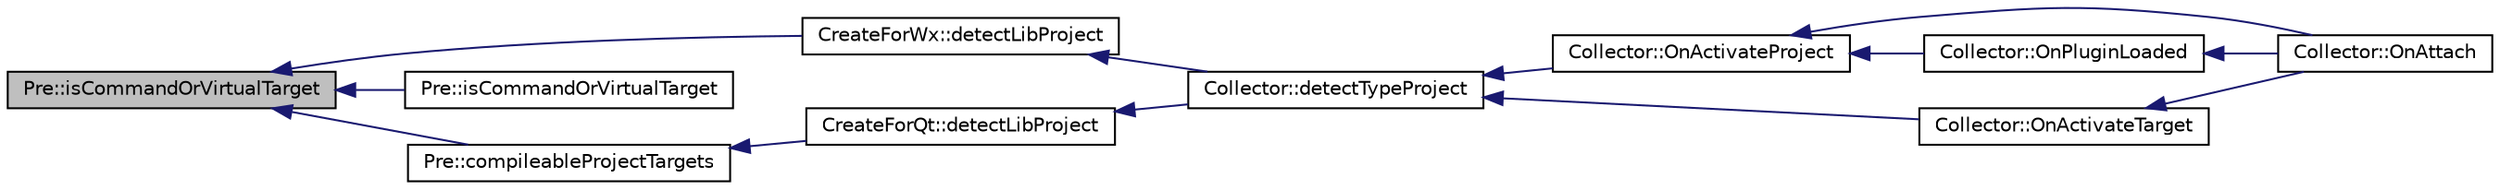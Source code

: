 digraph "Pre::isCommandOrVirtualTarget"
{
  edge [fontname="Helvetica",fontsize="10",labelfontname="Helvetica",labelfontsize="10"];
  node [fontname="Helvetica",fontsize="10",shape=record];
  rankdir="LR";
  Node599 [label="Pre::isCommandOrVirtualTarget",height=0.2,width=0.4,color="black", fillcolor="grey75", style="filled", fontcolor="black"];
  Node599 -> Node600 [dir="back",color="midnightblue",fontsize="10",style="solid",fontname="Helvetica"];
  Node600 [label="CreateForWx::detectLibProject",height=0.2,width=0.4,color="black", fillcolor="white", style="filled",URL="$class_create_for_wx.html#a554fd7950577ce2a0ce22f921f8ef7b9",tooltip="Detects if the current target uses &#39;Wx&#39; libraries,. "];
  Node600 -> Node601 [dir="back",color="midnightblue",fontsize="10",style="solid",fontname="Helvetica"];
  Node601 [label="Collector::detectTypeProject",height=0.2,width=0.4,color="black", fillcolor="white", style="filled",URL="$class_collector.html#a08f5926a5fb84fc870784f6cec385a40",tooltip="Detects project type : &#39;Wx&#39; or &#39;Qt&#39;. "];
  Node601 -> Node602 [dir="back",color="midnightblue",fontsize="10",style="solid",fontname="Helvetica"];
  Node602 [label="Collector::OnActivateProject",height=0.2,width=0.4,color="black", fillcolor="white", style="filled",URL="$class_collector.html#abfc8e261c95da61d0a710879b2f98d87",tooltip="This method called by project activate allows detect project using the &#39;Wx&#39; or &#39;Qt&#39; libraries..."];
  Node602 -> Node603 [dir="back",color="midnightblue",fontsize="10",style="solid",fontname="Helvetica"];
  Node603 [label="Collector::OnAttach",height=0.2,width=0.4,color="black", fillcolor="white", style="filled",URL="$class_collector.html#a083060f2bf00f965496c44de767cd7a1",tooltip="Execute the plugin. "];
  Node602 -> Node604 [dir="back",color="midnightblue",fontsize="10",style="solid",fontname="Helvetica"];
  Node604 [label="Collector::OnPluginLoaded",height=0.2,width=0.4,color="black", fillcolor="white", style="filled",URL="$class_collector.html#a015f772ce4cd2db84eef9ed7fbc391d4",tooltip="This method called by plugin is manually loaded. "];
  Node604 -> Node603 [dir="back",color="midnightblue",fontsize="10",style="solid",fontname="Helvetica"];
  Node601 -> Node605 [dir="back",color="midnightblue",fontsize="10",style="solid",fontname="Helvetica"];
  Node605 [label="Collector::OnActivateTarget",height=0.2,width=0.4,color="black", fillcolor="white", style="filled",URL="$class_collector.html#ab8069e3f15134c29f53848b563f53eda",tooltip="This method called by target activate allows detect target using the &#39;Wx&#39; or &#39;Qt&#39; libraries..."];
  Node605 -> Node603 [dir="back",color="midnightblue",fontsize="10",style="solid",fontname="Helvetica"];
  Node599 -> Node606 [dir="back",color="midnightblue",fontsize="10",style="solid",fontname="Helvetica"];
  Node606 [label="Pre::isCommandOrVirtualTarget",height=0.2,width=0.4,color="black", fillcolor="white", style="filled",URL="$class_pre.html#a0c13f6286ebbb7a82bd99682dde99344",tooltip="Indicates if target is command only or a virtual target. "];
  Node599 -> Node607 [dir="back",color="midnightblue",fontsize="10",style="solid",fontname="Helvetica"];
  Node607 [label="Pre::compileableProjectTargets",height=0.2,width=0.4,color="black", fillcolor="white", style="filled",URL="$class_pre.html#ad69b57decb44dabf2ed92df9d84a0147",tooltip="Give compileable targets list for project or virtual target. "];
  Node607 -> Node608 [dir="back",color="midnightblue",fontsize="10",style="solid",fontname="Helvetica"];
  Node608 [label="CreateForQt::detectLibProject",height=0.2,width=0.4,color="black", fillcolor="white", style="filled",URL="$class_create_for_qt.html#ae109f6c3caf1a9a25f9b4a5a49b0c4fc",tooltip="Detects if the current target uses &#39;Qt&#39; libraries,. "];
  Node608 -> Node601 [dir="back",color="midnightblue",fontsize="10",style="solid",fontname="Helvetica"];
}
